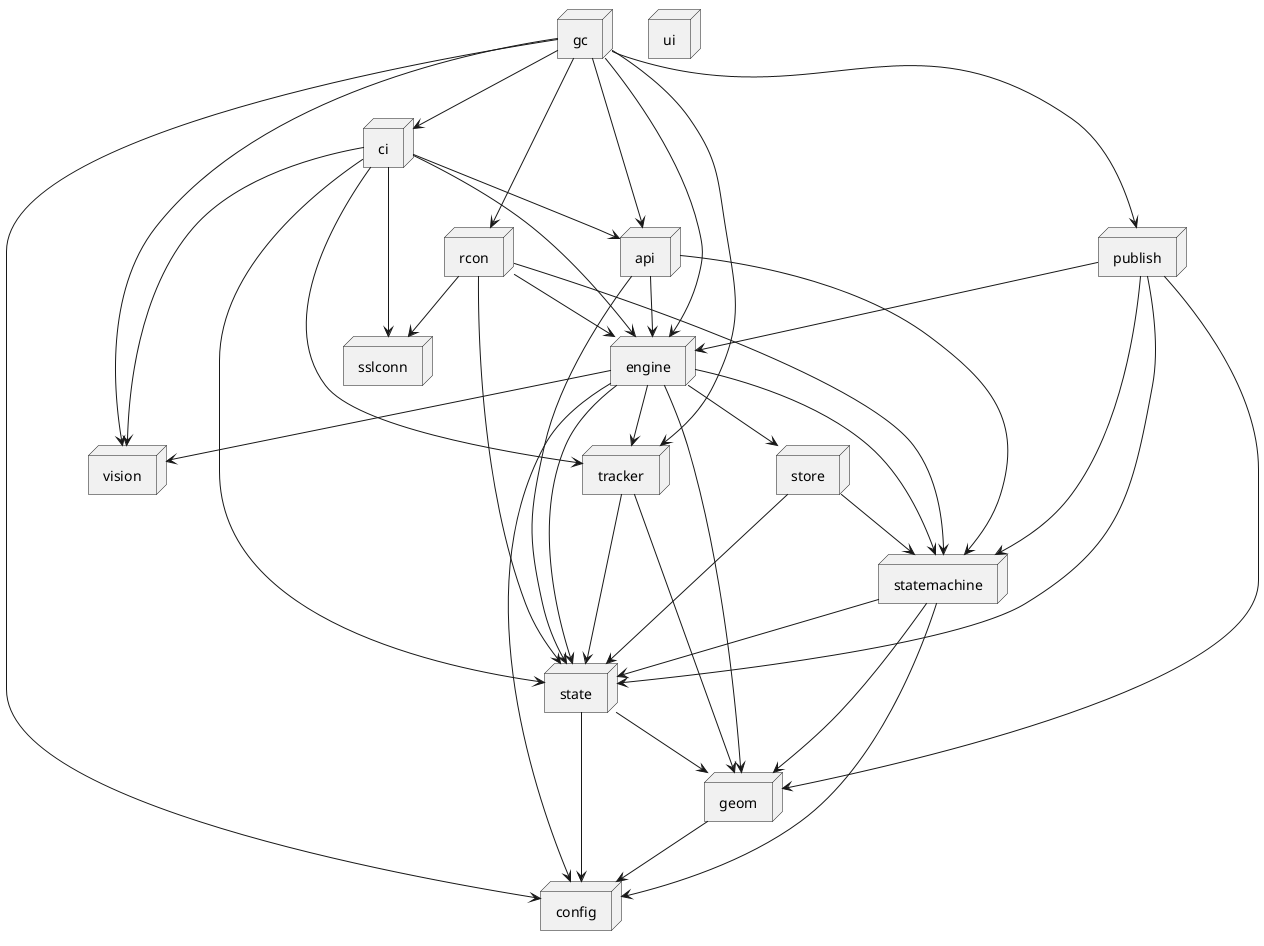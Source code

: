 @startuml
node "api" {
}
node "ci" {
}
node "config" {
}
node "engine" {
}
node "gc" {
}
node "geom" {
}
node "publish" {
}
node "rcon" {
}
node "sslconn" {
}
node "state" {
}
node "statemachine" {
}
node "store" {
}
node "tracker" {
}
node "ui" {
}
node "vision" {
}

"api" --> "engine"
"api" --> "state"
"api" --> "statemachine"
"ci" --> "api"
"ci" --> "engine"
"ci" --> "sslconn"
"ci" --> "state"
"ci" --> "tracker"
"ci" --> "vision"
"engine" --> "config"
"engine" --> "geom"
"engine" --> "state"
"engine" --> "statemachine"
"engine" --> "store"
"engine" --> "tracker"
"engine" --> "vision"
"gc" --> "api"
"gc" --> "ci"
"gc" --> "config"
"gc" --> "engine"
"gc" --> "publish"
"gc" --> "rcon"
"gc" --> "tracker"
"gc" --> "vision"
"geom" --> "config"
"publish" --> "engine"
"publish" --> "geom"
"publish" --> "state"
"publish" --> "statemachine"
"rcon" --> "engine"
"rcon" --> "sslconn"
"rcon" --> "state"
"rcon" --> "statemachine"
"state" --> "config"
"state" --> "geom"
"statemachine" --> "config"
"statemachine" --> "geom"
"statemachine" --> "state"
"store" --> "state"
"store" --> "statemachine"
"tracker" --> "geom"
"tracker" --> "state"
@enduml
